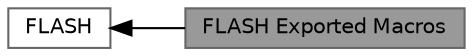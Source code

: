 digraph "FLASH Exported Macros"
{
 // LATEX_PDF_SIZE
  bgcolor="transparent";
  edge [fontname=Helvetica,fontsize=10,labelfontname=Helvetica,labelfontsize=10];
  node [fontname=Helvetica,fontsize=10,shape=box,height=0.2,width=0.4];
  rankdir=LR;
  Node2 [id="Node000002",label="FLASH",height=0.2,width=0.4,color="grey40", fillcolor="white", style="filled",URL="$group___f_l_a_s_h.html",tooltip="FLASH HAL module driver"];
  Node1 [id="Node000001",label="FLASH Exported Macros",height=0.2,width=0.4,color="gray40", fillcolor="grey60", style="filled", fontcolor="black",tooltip="macros to control FLASH features"];
  Node2->Node1 [shape=plaintext, dir="back", style="solid"];
}
